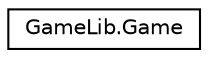 digraph "Graphical Class Hierarchy"
{
 // LATEX_PDF_SIZE
  edge [fontname="Helvetica",fontsize="10",labelfontname="Helvetica",labelfontsize="10"];
  node [fontname="Helvetica",fontsize="10",shape=record];
  rankdir="LR";
  Node0 [label="GameLib.Game",height=0.2,width=0.4,color="black", fillcolor="white", style="filled",URL="$class_game_lib_1_1_game.html",tooltip=" "];
}
